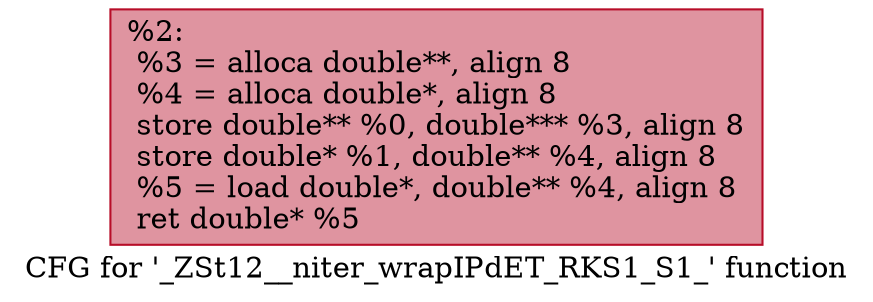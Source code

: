 digraph "CFG for '_ZSt12__niter_wrapIPdET_RKS1_S1_' function" {
	label="CFG for '_ZSt12__niter_wrapIPdET_RKS1_S1_' function";

	Node0x555c7372dc80 [shape=record,color="#b70d28ff", style=filled, fillcolor="#b70d2870",label="{%2:\l  %3 = alloca double**, align 8\l  %4 = alloca double*, align 8\l  store double** %0, double*** %3, align 8\l  store double* %1, double** %4, align 8\l  %5 = load double*, double** %4, align 8\l  ret double* %5\l}"];
}
